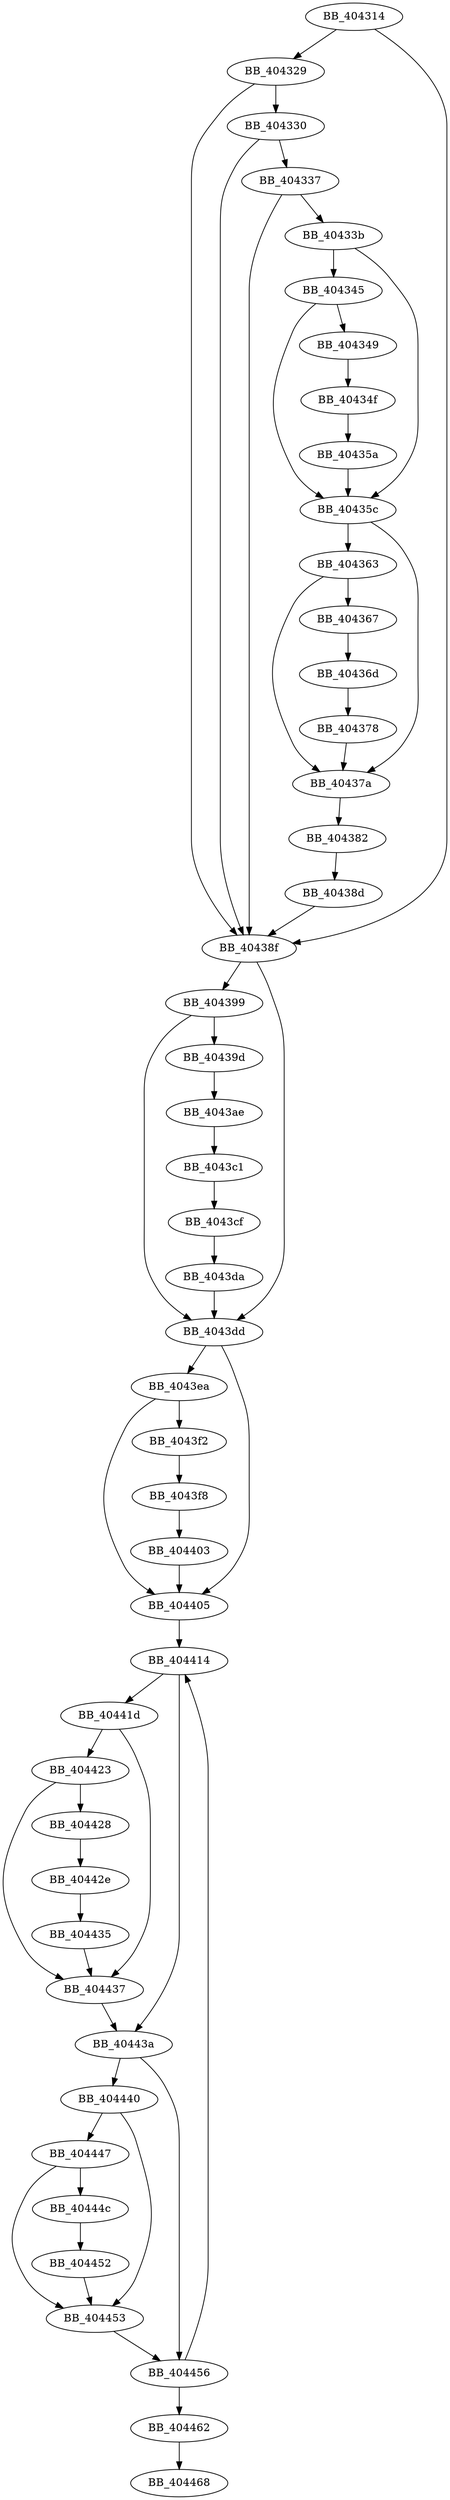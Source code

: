 DiGraph ___freetlocinfo{
BB_404314->BB_404329
BB_404314->BB_40438f
BB_404329->BB_404330
BB_404329->BB_40438f
BB_404330->BB_404337
BB_404330->BB_40438f
BB_404337->BB_40433b
BB_404337->BB_40438f
BB_40433b->BB_404345
BB_40433b->BB_40435c
BB_404345->BB_404349
BB_404345->BB_40435c
BB_404349->BB_40434f
BB_40434f->BB_40435a
BB_40435a->BB_40435c
BB_40435c->BB_404363
BB_40435c->BB_40437a
BB_404363->BB_404367
BB_404363->BB_40437a
BB_404367->BB_40436d
BB_40436d->BB_404378
BB_404378->BB_40437a
BB_40437a->BB_404382
BB_404382->BB_40438d
BB_40438d->BB_40438f
BB_40438f->BB_404399
BB_40438f->BB_4043dd
BB_404399->BB_40439d
BB_404399->BB_4043dd
BB_40439d->BB_4043ae
BB_4043ae->BB_4043c1
BB_4043c1->BB_4043cf
BB_4043cf->BB_4043da
BB_4043da->BB_4043dd
BB_4043dd->BB_4043ea
BB_4043dd->BB_404405
BB_4043ea->BB_4043f2
BB_4043ea->BB_404405
BB_4043f2->BB_4043f8
BB_4043f8->BB_404403
BB_404403->BB_404405
BB_404405->BB_404414
BB_404414->BB_40441d
BB_404414->BB_40443a
BB_40441d->BB_404423
BB_40441d->BB_404437
BB_404423->BB_404428
BB_404423->BB_404437
BB_404428->BB_40442e
BB_40442e->BB_404435
BB_404435->BB_404437
BB_404437->BB_40443a
BB_40443a->BB_404440
BB_40443a->BB_404456
BB_404440->BB_404447
BB_404440->BB_404453
BB_404447->BB_40444c
BB_404447->BB_404453
BB_40444c->BB_404452
BB_404452->BB_404453
BB_404453->BB_404456
BB_404456->BB_404414
BB_404456->BB_404462
BB_404462->BB_404468
}

